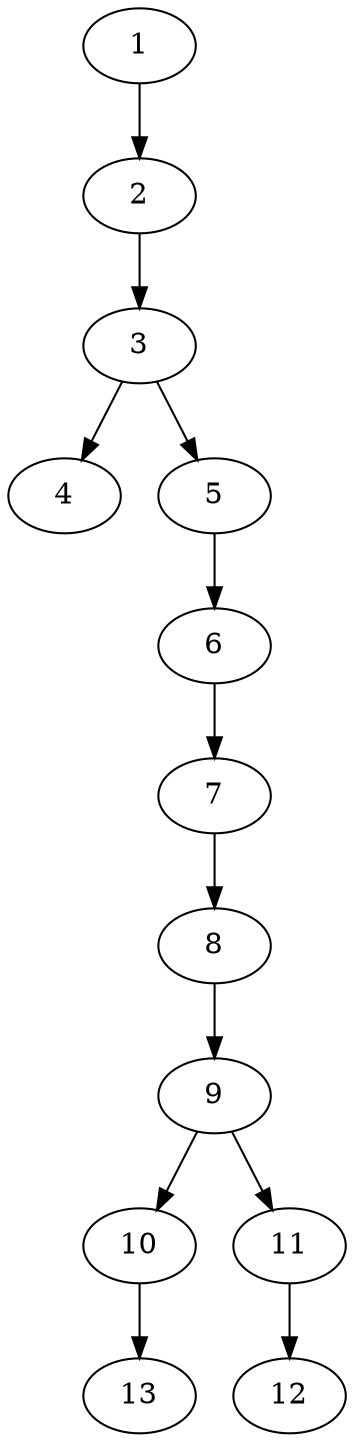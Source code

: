 // DAG (tier=1-easy, mode=compute, n=13, ccr=0.252, fat=0.364, density=0.236, regular=0.643, jump=0.015, mindata=262144, maxdata=2097152)
// DAG automatically generated by daggen at Sun Aug 24 16:33:32 2025
// /home/ermia/Project/Environments/daggen/bin/daggen --dot --ccr 0.252 --fat 0.364 --regular 0.643 --density 0.236 --jump 0.015 --mindata 262144 --maxdata 2097152 -n 13 
digraph G {
  1 [size="133383098844458", alpha="0.06", expect_size="66691549422229"]
  1 -> 2 [size ="11307180883968"]
  2 [size="4797344805013723", alpha="0.18", expect_size="2398672402506861"]
  2 -> 3 [size ="5395586220032"]
  3 [size="1196139582543795", alpha="0.09", expect_size="598069791271897"]
  3 -> 4 [size ="23283051266048"]
  3 -> 5 [size ="23283051266048"]
  4 [size="41650103836359", alpha="0.09", expect_size="20825051918179"]
  5 [size="473054186829064", alpha="0.13", expect_size="236527093414532"]
  5 -> 6 [size ="8951391322112"]
  6 [size="2821870822883328000", alpha="0.19", expect_size="1410935411441664000"]
  6 -> 7 [size ="15975265075200"]
  7 [size="1348851701053915136", alpha="0.11", expect_size="674425850526957568"]
  7 -> 8 [size ="9766361366528"]
  8 [size="583405267744456704", alpha="0.16", expect_size="291702633872228352"]
  8 -> 9 [size ="5585604968448"]
  9 [size="6004750155776000000", alpha="0.03", expect_size="3002375077888000000"]
  9 -> 10 [size ="26429358080000"]
  9 -> 11 [size ="26429358080000"]
  10 [size="716859702746546176", alpha="0.03", expect_size="358429851373273088"]
  10 -> 13 [size ="6407856324608"]
  11 [size="17696759008846576", alpha="0.15", expect_size="8848379504423288"]
  11 -> 12 [size ="10354235015168"]
  12 [size="2821870822883328000", alpha="0.01", expect_size="1410935411441664000"]
  13 [size="5109493421186220032", alpha="0.08", expect_size="2554746710593110016"]
}